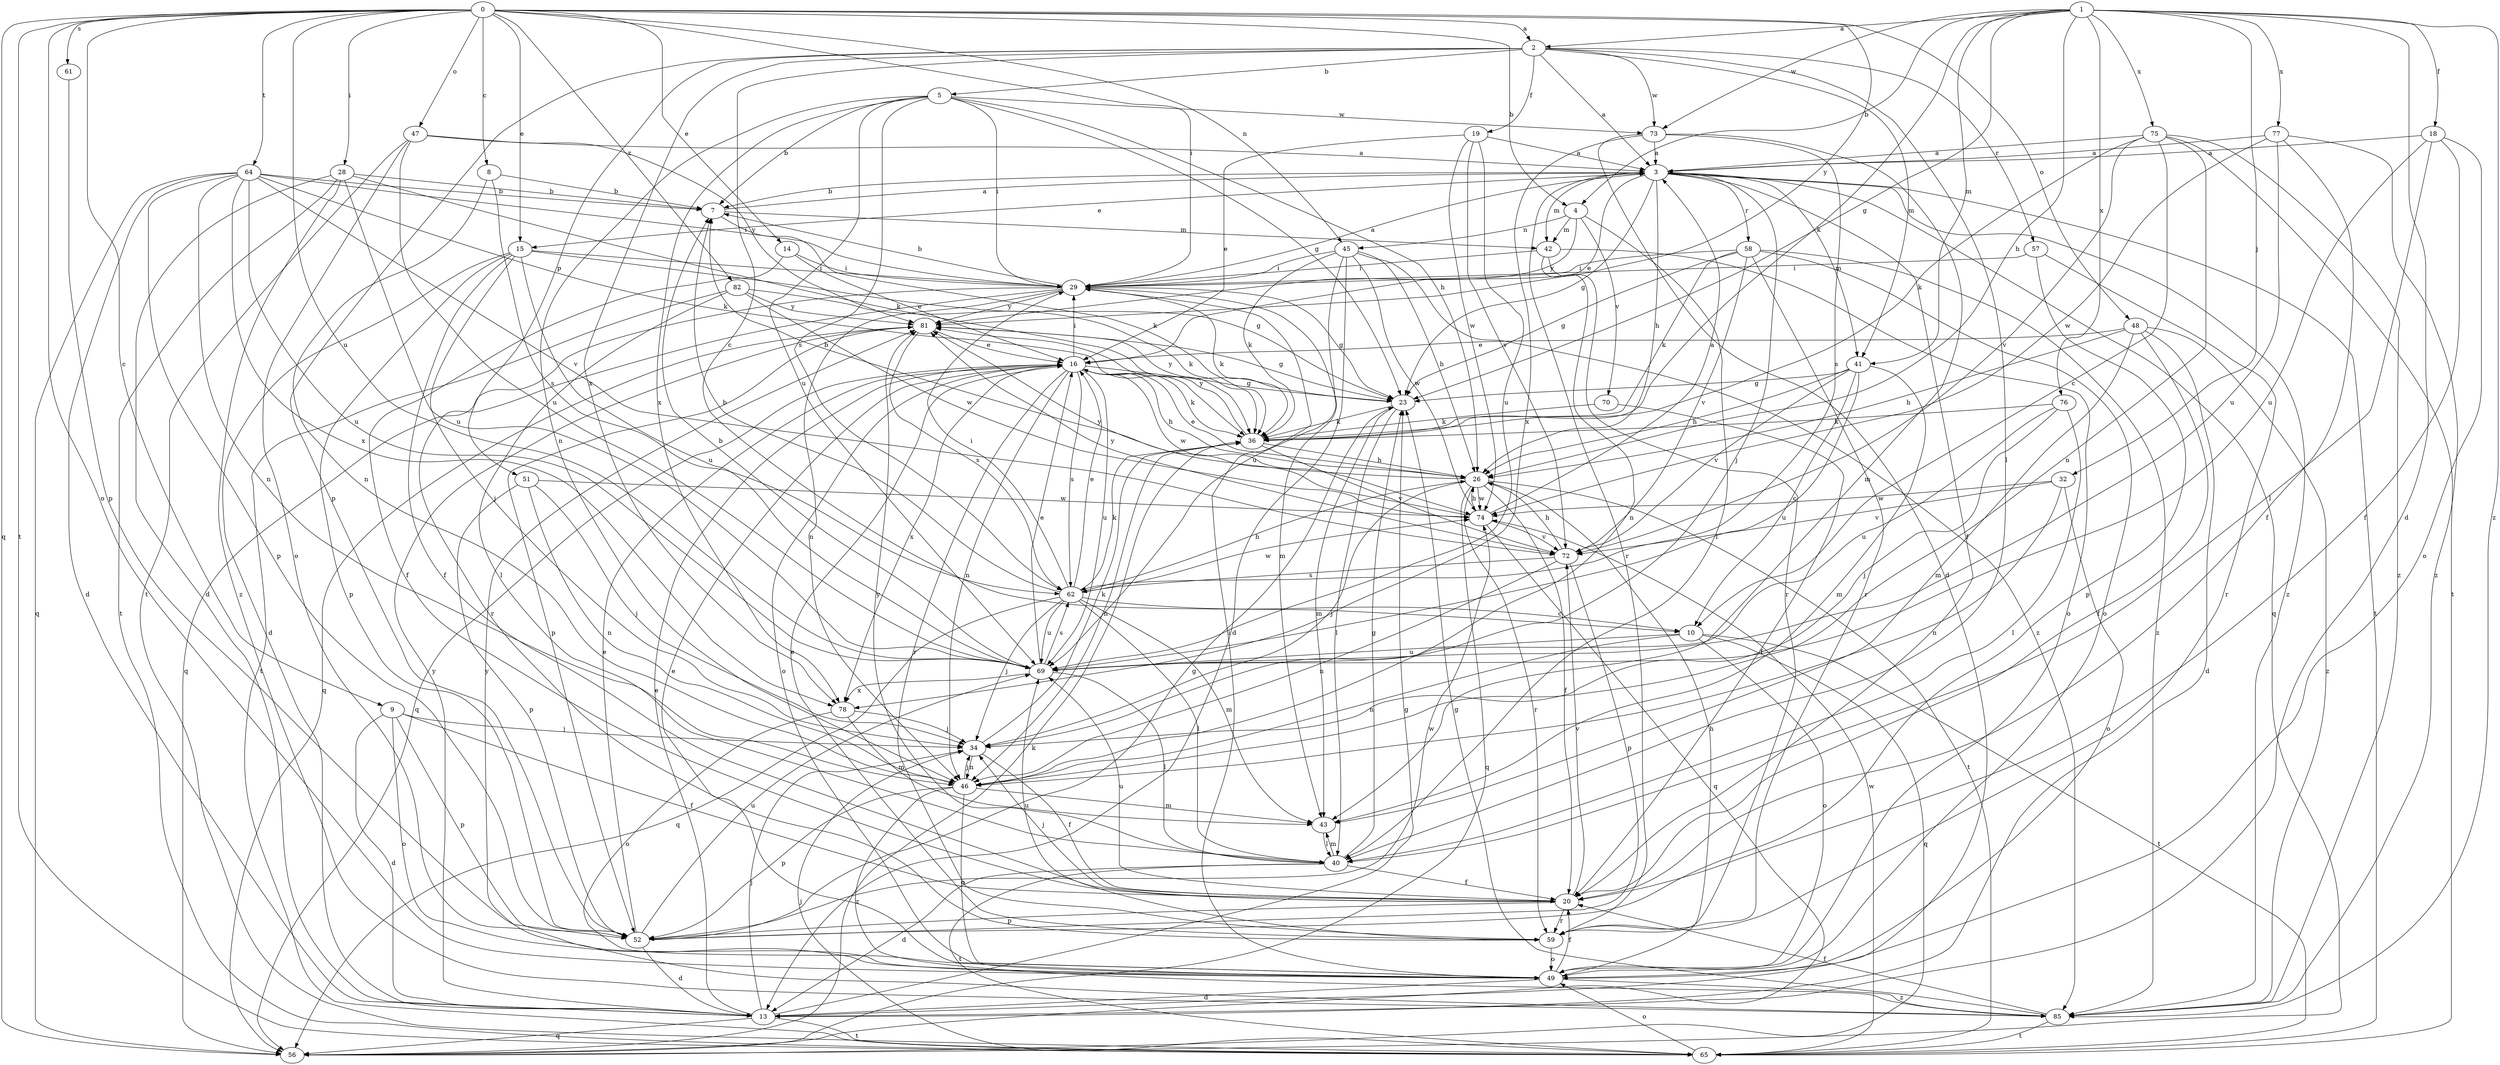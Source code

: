 strict digraph  {
0;
1;
2;
3;
4;
5;
7;
8;
9;
10;
13;
14;
15;
16;
18;
19;
20;
23;
26;
28;
29;
32;
34;
36;
40;
41;
42;
43;
45;
46;
47;
48;
49;
51;
52;
56;
57;
58;
59;
61;
62;
64;
65;
69;
70;
72;
73;
74;
75;
76;
77;
78;
81;
82;
85;
0 -> 2  [label=a];
0 -> 4  [label=b];
0 -> 8  [label=c];
0 -> 9  [label=c];
0 -> 14  [label=e];
0 -> 15  [label=e];
0 -> 28  [label=i];
0 -> 29  [label=i];
0 -> 45  [label=n];
0 -> 47  [label=o];
0 -> 48  [label=o];
0 -> 49  [label=o];
0 -> 56  [label=q];
0 -> 61  [label=s];
0 -> 64  [label=t];
0 -> 65  [label=t];
0 -> 69  [label=u];
0 -> 81  [label=y];
0 -> 82  [label=z];
1 -> 2  [label=a];
1 -> 4  [label=b];
1 -> 13  [label=d];
1 -> 18  [label=f];
1 -> 23  [label=g];
1 -> 26  [label=h];
1 -> 32  [label=j];
1 -> 36  [label=k];
1 -> 41  [label=m];
1 -> 73  [label=w];
1 -> 75  [label=x];
1 -> 76  [label=x];
1 -> 77  [label=x];
1 -> 85  [label=z];
2 -> 3  [label=a];
2 -> 5  [label=b];
2 -> 10  [label=c];
2 -> 19  [label=f];
2 -> 40  [label=l];
2 -> 41  [label=m];
2 -> 51  [label=p];
2 -> 52  [label=p];
2 -> 57  [label=r];
2 -> 73  [label=w];
2 -> 78  [label=x];
3 -> 7  [label=b];
3 -> 15  [label=e];
3 -> 16  [label=e];
3 -> 20  [label=f];
3 -> 23  [label=g];
3 -> 26  [label=h];
3 -> 34  [label=j];
3 -> 41  [label=m];
3 -> 42  [label=m];
3 -> 56  [label=q];
3 -> 58  [label=r];
3 -> 59  [label=r];
3 -> 65  [label=t];
3 -> 85  [label=z];
4 -> 40  [label=l];
4 -> 42  [label=m];
4 -> 45  [label=n];
4 -> 70  [label=v];
4 -> 81  [label=y];
5 -> 7  [label=b];
5 -> 23  [label=g];
5 -> 26  [label=h];
5 -> 29  [label=i];
5 -> 46  [label=n];
5 -> 62  [label=s];
5 -> 69  [label=u];
5 -> 73  [label=w];
5 -> 78  [label=x];
7 -> 3  [label=a];
7 -> 36  [label=k];
7 -> 42  [label=m];
8 -> 7  [label=b];
8 -> 46  [label=n];
8 -> 62  [label=s];
9 -> 13  [label=d];
9 -> 20  [label=f];
9 -> 34  [label=j];
9 -> 49  [label=o];
9 -> 52  [label=p];
10 -> 46  [label=n];
10 -> 49  [label=o];
10 -> 56  [label=q];
10 -> 65  [label=t];
10 -> 69  [label=u];
13 -> 16  [label=e];
13 -> 23  [label=g];
13 -> 34  [label=j];
13 -> 56  [label=q];
13 -> 65  [label=t];
13 -> 81  [label=y];
14 -> 16  [label=e];
14 -> 20  [label=f];
14 -> 29  [label=i];
15 -> 13  [label=d];
15 -> 20  [label=f];
15 -> 23  [label=g];
15 -> 29  [label=i];
15 -> 34  [label=j];
15 -> 52  [label=p];
15 -> 69  [label=u];
16 -> 23  [label=g];
16 -> 26  [label=h];
16 -> 29  [label=i];
16 -> 36  [label=k];
16 -> 46  [label=n];
16 -> 49  [label=o];
16 -> 56  [label=q];
16 -> 59  [label=r];
16 -> 62  [label=s];
16 -> 69  [label=u];
16 -> 74  [label=w];
16 -> 78  [label=x];
18 -> 3  [label=a];
18 -> 20  [label=f];
18 -> 40  [label=l];
18 -> 49  [label=o];
18 -> 69  [label=u];
19 -> 3  [label=a];
19 -> 16  [label=e];
19 -> 69  [label=u];
19 -> 72  [label=v];
19 -> 74  [label=w];
20 -> 34  [label=j];
20 -> 52  [label=p];
20 -> 59  [label=r];
20 -> 69  [label=u];
20 -> 72  [label=v];
23 -> 36  [label=k];
23 -> 40  [label=l];
23 -> 43  [label=m];
23 -> 81  [label=y];
26 -> 7  [label=b];
26 -> 16  [label=e];
26 -> 20  [label=f];
26 -> 34  [label=j];
26 -> 56  [label=q];
26 -> 59  [label=r];
26 -> 65  [label=t];
26 -> 74  [label=w];
28 -> 7  [label=b];
28 -> 13  [label=d];
28 -> 36  [label=k];
28 -> 65  [label=t];
28 -> 69  [label=u];
28 -> 85  [label=z];
29 -> 3  [label=a];
29 -> 7  [label=b];
29 -> 23  [label=g];
29 -> 36  [label=k];
29 -> 43  [label=m];
29 -> 46  [label=n];
29 -> 56  [label=q];
29 -> 59  [label=r];
29 -> 81  [label=y];
32 -> 46  [label=n];
32 -> 49  [label=o];
32 -> 72  [label=v];
32 -> 74  [label=w];
34 -> 20  [label=f];
34 -> 36  [label=k];
34 -> 46  [label=n];
36 -> 26  [label=h];
36 -> 46  [label=n];
36 -> 72  [label=v];
36 -> 81  [label=y];
40 -> 13  [label=d];
40 -> 20  [label=f];
40 -> 23  [label=g];
40 -> 43  [label=m];
40 -> 65  [label=t];
40 -> 81  [label=y];
41 -> 10  [label=c];
41 -> 23  [label=g];
41 -> 26  [label=h];
41 -> 43  [label=m];
41 -> 69  [label=u];
41 -> 72  [label=v];
42 -> 29  [label=i];
42 -> 46  [label=n];
42 -> 49  [label=o];
42 -> 59  [label=r];
43 -> 40  [label=l];
45 -> 13  [label=d];
45 -> 26  [label=h];
45 -> 29  [label=i];
45 -> 36  [label=k];
45 -> 69  [label=u];
45 -> 74  [label=w];
45 -> 85  [label=z];
46 -> 34  [label=j];
46 -> 43  [label=m];
46 -> 49  [label=o];
46 -> 52  [label=p];
46 -> 85  [label=z];
47 -> 3  [label=a];
47 -> 49  [label=o];
47 -> 65  [label=t];
47 -> 69  [label=u];
47 -> 81  [label=y];
48 -> 13  [label=d];
48 -> 16  [label=e];
48 -> 20  [label=f];
48 -> 26  [label=h];
48 -> 43  [label=m];
48 -> 85  [label=z];
49 -> 13  [label=d];
49 -> 16  [label=e];
49 -> 20  [label=f];
49 -> 26  [label=h];
49 -> 29  [label=i];
49 -> 85  [label=z];
51 -> 34  [label=j];
51 -> 46  [label=n];
51 -> 52  [label=p];
51 -> 74  [label=w];
52 -> 13  [label=d];
52 -> 16  [label=e];
52 -> 23  [label=g];
52 -> 69  [label=u];
52 -> 74  [label=w];
56 -> 36  [label=k];
57 -> 29  [label=i];
57 -> 52  [label=p];
57 -> 59  [label=r];
58 -> 23  [label=g];
58 -> 29  [label=i];
58 -> 36  [label=k];
58 -> 49  [label=o];
58 -> 59  [label=r];
58 -> 72  [label=v];
58 -> 85  [label=z];
59 -> 16  [label=e];
59 -> 49  [label=o];
59 -> 69  [label=u];
61 -> 52  [label=p];
62 -> 7  [label=b];
62 -> 10  [label=c];
62 -> 16  [label=e];
62 -> 26  [label=h];
62 -> 29  [label=i];
62 -> 34  [label=j];
62 -> 36  [label=k];
62 -> 40  [label=l];
62 -> 43  [label=m];
62 -> 56  [label=q];
62 -> 69  [label=u];
62 -> 74  [label=w];
64 -> 7  [label=b];
64 -> 13  [label=d];
64 -> 29  [label=i];
64 -> 36  [label=k];
64 -> 46  [label=n];
64 -> 52  [label=p];
64 -> 56  [label=q];
64 -> 69  [label=u];
64 -> 72  [label=v];
64 -> 78  [label=x];
65 -> 34  [label=j];
65 -> 49  [label=o];
65 -> 74  [label=w];
69 -> 7  [label=b];
69 -> 16  [label=e];
69 -> 40  [label=l];
69 -> 62  [label=s];
69 -> 78  [label=x];
70 -> 20  [label=f];
70 -> 36  [label=k];
72 -> 26  [label=h];
72 -> 46  [label=n];
72 -> 52  [label=p];
72 -> 62  [label=s];
72 -> 81  [label=y];
73 -> 3  [label=a];
73 -> 13  [label=d];
73 -> 43  [label=m];
73 -> 62  [label=s];
73 -> 78  [label=x];
74 -> 3  [label=a];
74 -> 26  [label=h];
74 -> 56  [label=q];
74 -> 72  [label=v];
74 -> 81  [label=y];
75 -> 3  [label=a];
75 -> 10  [label=c];
75 -> 36  [label=k];
75 -> 46  [label=n];
75 -> 65  [label=t];
75 -> 72  [label=v];
75 -> 85  [label=z];
76 -> 34  [label=j];
76 -> 36  [label=k];
76 -> 40  [label=l];
76 -> 69  [label=u];
77 -> 3  [label=a];
77 -> 20  [label=f];
77 -> 69  [label=u];
77 -> 74  [label=w];
77 -> 85  [label=z];
78 -> 34  [label=j];
78 -> 43  [label=m];
78 -> 49  [label=o];
81 -> 16  [label=e];
81 -> 23  [label=g];
81 -> 52  [label=p];
81 -> 56  [label=q];
81 -> 62  [label=s];
82 -> 36  [label=k];
82 -> 40  [label=l];
82 -> 65  [label=t];
82 -> 74  [label=w];
82 -> 81  [label=y];
85 -> 20  [label=f];
85 -> 23  [label=g];
85 -> 65  [label=t];
85 -> 81  [label=y];
}
